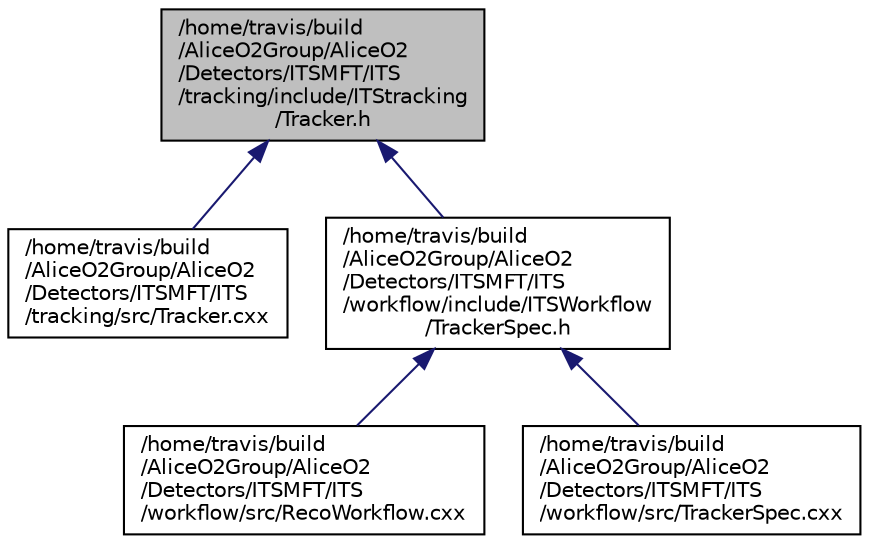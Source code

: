 digraph "/home/travis/build/AliceO2Group/AliceO2/Detectors/ITSMFT/ITS/tracking/include/ITStracking/Tracker.h"
{
 // INTERACTIVE_SVG=YES
  bgcolor="transparent";
  edge [fontname="Helvetica",fontsize="10",labelfontname="Helvetica",labelfontsize="10"];
  node [fontname="Helvetica",fontsize="10",shape=record];
  Node85 [label="/home/travis/build\l/AliceO2Group/AliceO2\l/Detectors/ITSMFT/ITS\l/tracking/include/ITStracking\l/Tracker.h",height=0.2,width=0.4,color="black", fillcolor="grey75", style="filled", fontcolor="black"];
  Node85 -> Node86 [dir="back",color="midnightblue",fontsize="10",style="solid",fontname="Helvetica"];
  Node86 [label="/home/travis/build\l/AliceO2Group/AliceO2\l/Detectors/ITSMFT/ITS\l/tracking/src/Tracker.cxx",height=0.2,width=0.4,color="black",URL="$d7/dd9/ITSMFT_2ITS_2tracking_2src_2Tracker_8cxx.html"];
  Node85 -> Node87 [dir="back",color="midnightblue",fontsize="10",style="solid",fontname="Helvetica"];
  Node87 [label="/home/travis/build\l/AliceO2Group/AliceO2\l/Detectors/ITSMFT/ITS\l/workflow/include/ITSWorkflow\l/TrackerSpec.h",height=0.2,width=0.4,color="black",URL="$de/d90/ITSMFT_2ITS_2workflow_2include_2ITSWorkflow_2TrackerSpec_8h.html"];
  Node87 -> Node88 [dir="back",color="midnightblue",fontsize="10",style="solid",fontname="Helvetica"];
  Node88 [label="/home/travis/build\l/AliceO2Group/AliceO2\l/Detectors/ITSMFT/ITS\l/workflow/src/RecoWorkflow.cxx",height=0.2,width=0.4,color="black",URL="$d5/d99/ITSMFT_2ITS_2workflow_2src_2RecoWorkflow_8cxx.html"];
  Node87 -> Node89 [dir="back",color="midnightblue",fontsize="10",style="solid",fontname="Helvetica"];
  Node89 [label="/home/travis/build\l/AliceO2Group/AliceO2\l/Detectors/ITSMFT/ITS\l/workflow/src/TrackerSpec.cxx",height=0.2,width=0.4,color="black",URL="$de/d95/ITSMFT_2ITS_2workflow_2src_2TrackerSpec_8cxx.html"];
}
